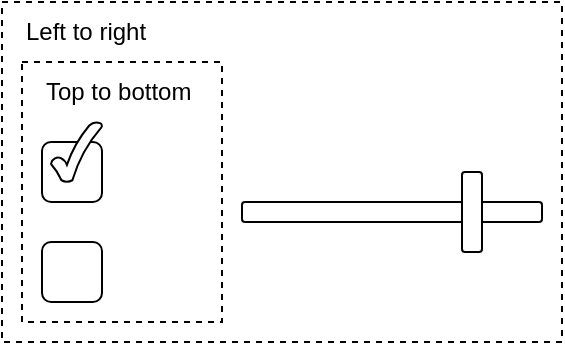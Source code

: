 <mxfile version="24.7.17">
  <diagram name="Page-1" id="jj1WC7M-LP929Yz6_Nja">
    <mxGraphModel dx="830" dy="486" grid="1" gridSize="10" guides="1" tooltips="1" connect="1" arrows="1" fold="1" page="1" pageScale="1" pageWidth="850" pageHeight="1100" math="0" shadow="0">
      <root>
        <mxCell id="0" />
        <mxCell id="1" parent="0" />
        <mxCell id="1fFjQNG1zH5zYWEm42nU-8" value="" style="rounded=0;whiteSpace=wrap;html=1;dashed=1;" vertex="1" parent="1">
          <mxGeometry x="120" y="320" width="280" height="170" as="geometry" />
        </mxCell>
        <mxCell id="zEEWq430eKEG_tHL_lll-1" value="" style="rounded=0;whiteSpace=wrap;html=1;dashed=1;" parent="1" vertex="1">
          <mxGeometry x="130" y="350" width="100" height="130" as="geometry" />
        </mxCell>
        <mxCell id="zEEWq430eKEG_tHL_lll-2" value="Top to bottom" style="text;html=1;align=left;verticalAlign=middle;whiteSpace=wrap;rounded=0;" parent="1" vertex="1">
          <mxGeometry x="140" y="350" width="80" height="30" as="geometry" />
        </mxCell>
        <mxCell id="1fFjQNG1zH5zYWEm42nU-9" value="Left to right" style="text;html=1;align=left;verticalAlign=middle;whiteSpace=wrap;rounded=0;" vertex="1" parent="1">
          <mxGeometry x="130" y="320" width="260" height="30" as="geometry" />
        </mxCell>
        <mxCell id="1fFjQNG1zH5zYWEm42nU-10" value="" style="rounded=1;whiteSpace=wrap;html=1;" vertex="1" parent="1">
          <mxGeometry x="140" y="440" width="30" height="30" as="geometry" />
        </mxCell>
        <mxCell id="1fFjQNG1zH5zYWEm42nU-11" value="" style="rounded=1;whiteSpace=wrap;html=1;" vertex="1" parent="1">
          <mxGeometry x="140" y="390" width="30" height="30" as="geometry" />
        </mxCell>
        <mxCell id="1fFjQNG1zH5zYWEm42nU-12" value="" style="verticalLabelPosition=bottom;verticalAlign=top;html=1;shape=mxgraph.basic.tick" vertex="1" parent="1">
          <mxGeometry x="144.5" y="380" width="25.5" height="30" as="geometry" />
        </mxCell>
        <mxCell id="1fFjQNG1zH5zYWEm42nU-13" value="" style="rounded=1;whiteSpace=wrap;html=1;" vertex="1" parent="1">
          <mxGeometry x="240" y="420" width="150" height="10" as="geometry" />
        </mxCell>
        <mxCell id="1fFjQNG1zH5zYWEm42nU-14" value="" style="rounded=1;whiteSpace=wrap;html=1;" vertex="1" parent="1">
          <mxGeometry x="350" y="405" width="10" height="40" as="geometry" />
        </mxCell>
      </root>
    </mxGraphModel>
  </diagram>
</mxfile>
